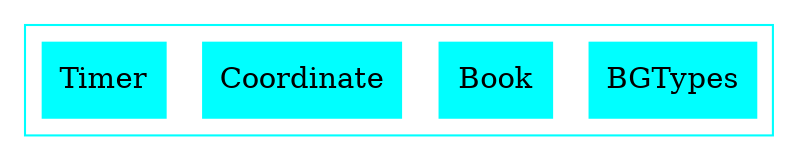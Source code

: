 digraph{

	subgraph clusterUtils {
		color = cyan
		node [shape = record, color = cyan];

		BGTypes[label = BGTypes, style = filled];
		Book[label = Book, style = filled];
		Coordinate[label = Coordinate, style = filled];
		Timer[label = Timer, style = filled];


		//------LAYOUT FOR SUBGRAPH------


		rankdir = BT; // Rank Direction Bottom to Top
		nodesep = 0.96; // Node Separation
		ranksep = 0.96; // Rank Separation


		//INHERITANCE//



		//COMPOSITION//

	}//end subgraph Utils
}//end digraph
